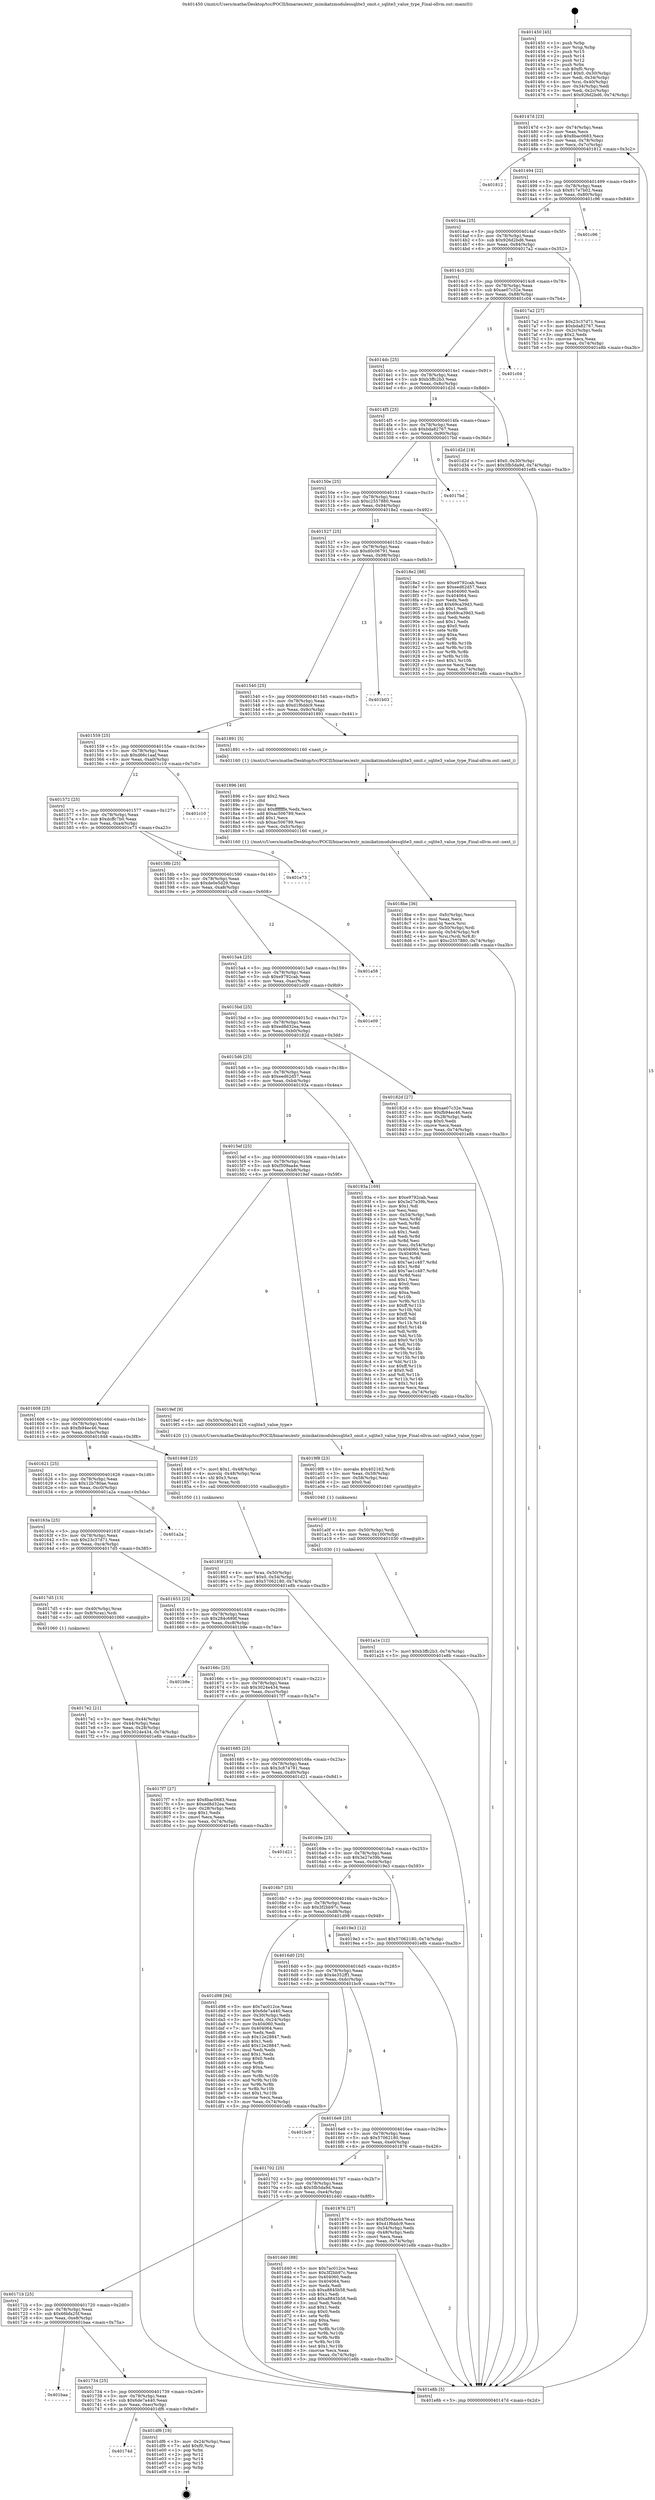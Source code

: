 digraph "0x401450" {
  label = "0x401450 (/mnt/c/Users/mathe/Desktop/tcc/POCII/binaries/extr_mimikatzmodulessqlite3_omit.c_sqlite3_value_type_Final-ollvm.out::main(0))"
  labelloc = "t"
  node[shape=record]

  Entry [label="",width=0.3,height=0.3,shape=circle,fillcolor=black,style=filled]
  "0x40147d" [label="{
     0x40147d [23]\l
     | [instrs]\l
     &nbsp;&nbsp;0x40147d \<+3\>: mov -0x74(%rbp),%eax\l
     &nbsp;&nbsp;0x401480 \<+2\>: mov %eax,%ecx\l
     &nbsp;&nbsp;0x401482 \<+6\>: sub $0x8bac0683,%ecx\l
     &nbsp;&nbsp;0x401488 \<+3\>: mov %eax,-0x78(%rbp)\l
     &nbsp;&nbsp;0x40148b \<+3\>: mov %ecx,-0x7c(%rbp)\l
     &nbsp;&nbsp;0x40148e \<+6\>: je 0000000000401812 \<main+0x3c2\>\l
  }"]
  "0x401812" [label="{
     0x401812\l
  }", style=dashed]
  "0x401494" [label="{
     0x401494 [22]\l
     | [instrs]\l
     &nbsp;&nbsp;0x401494 \<+5\>: jmp 0000000000401499 \<main+0x49\>\l
     &nbsp;&nbsp;0x401499 \<+3\>: mov -0x78(%rbp),%eax\l
     &nbsp;&nbsp;0x40149c \<+5\>: sub $0x917e7b02,%eax\l
     &nbsp;&nbsp;0x4014a1 \<+3\>: mov %eax,-0x80(%rbp)\l
     &nbsp;&nbsp;0x4014a4 \<+6\>: je 0000000000401c96 \<main+0x846\>\l
  }"]
  Exit [label="",width=0.3,height=0.3,shape=circle,fillcolor=black,style=filled,peripheries=2]
  "0x401c96" [label="{
     0x401c96\l
  }", style=dashed]
  "0x4014aa" [label="{
     0x4014aa [25]\l
     | [instrs]\l
     &nbsp;&nbsp;0x4014aa \<+5\>: jmp 00000000004014af \<main+0x5f\>\l
     &nbsp;&nbsp;0x4014af \<+3\>: mov -0x78(%rbp),%eax\l
     &nbsp;&nbsp;0x4014b2 \<+5\>: sub $0x926d2bd6,%eax\l
     &nbsp;&nbsp;0x4014b7 \<+6\>: mov %eax,-0x84(%rbp)\l
     &nbsp;&nbsp;0x4014bd \<+6\>: je 00000000004017a2 \<main+0x352\>\l
  }"]
  "0x40174d" [label="{
     0x40174d\l
  }", style=dashed]
  "0x4017a2" [label="{
     0x4017a2 [27]\l
     | [instrs]\l
     &nbsp;&nbsp;0x4017a2 \<+5\>: mov $0x23c37d71,%eax\l
     &nbsp;&nbsp;0x4017a7 \<+5\>: mov $0xbda82767,%ecx\l
     &nbsp;&nbsp;0x4017ac \<+3\>: mov -0x2c(%rbp),%edx\l
     &nbsp;&nbsp;0x4017af \<+3\>: cmp $0x2,%edx\l
     &nbsp;&nbsp;0x4017b2 \<+3\>: cmovne %ecx,%eax\l
     &nbsp;&nbsp;0x4017b5 \<+3\>: mov %eax,-0x74(%rbp)\l
     &nbsp;&nbsp;0x4017b8 \<+5\>: jmp 0000000000401e8b \<main+0xa3b\>\l
  }"]
  "0x4014c3" [label="{
     0x4014c3 [25]\l
     | [instrs]\l
     &nbsp;&nbsp;0x4014c3 \<+5\>: jmp 00000000004014c8 \<main+0x78\>\l
     &nbsp;&nbsp;0x4014c8 \<+3\>: mov -0x78(%rbp),%eax\l
     &nbsp;&nbsp;0x4014cb \<+5\>: sub $0xae07c32e,%eax\l
     &nbsp;&nbsp;0x4014d0 \<+6\>: mov %eax,-0x88(%rbp)\l
     &nbsp;&nbsp;0x4014d6 \<+6\>: je 0000000000401c04 \<main+0x7b4\>\l
  }"]
  "0x401e8b" [label="{
     0x401e8b [5]\l
     | [instrs]\l
     &nbsp;&nbsp;0x401e8b \<+5\>: jmp 000000000040147d \<main+0x2d\>\l
  }"]
  "0x401450" [label="{
     0x401450 [45]\l
     | [instrs]\l
     &nbsp;&nbsp;0x401450 \<+1\>: push %rbp\l
     &nbsp;&nbsp;0x401451 \<+3\>: mov %rsp,%rbp\l
     &nbsp;&nbsp;0x401454 \<+2\>: push %r15\l
     &nbsp;&nbsp;0x401456 \<+2\>: push %r14\l
     &nbsp;&nbsp;0x401458 \<+2\>: push %r12\l
     &nbsp;&nbsp;0x40145a \<+1\>: push %rbx\l
     &nbsp;&nbsp;0x40145b \<+7\>: sub $0xf0,%rsp\l
     &nbsp;&nbsp;0x401462 \<+7\>: movl $0x0,-0x30(%rbp)\l
     &nbsp;&nbsp;0x401469 \<+3\>: mov %edi,-0x34(%rbp)\l
     &nbsp;&nbsp;0x40146c \<+4\>: mov %rsi,-0x40(%rbp)\l
     &nbsp;&nbsp;0x401470 \<+3\>: mov -0x34(%rbp),%edi\l
     &nbsp;&nbsp;0x401473 \<+3\>: mov %edi,-0x2c(%rbp)\l
     &nbsp;&nbsp;0x401476 \<+7\>: movl $0x926d2bd6,-0x74(%rbp)\l
  }"]
  "0x401df6" [label="{
     0x401df6 [19]\l
     | [instrs]\l
     &nbsp;&nbsp;0x401df6 \<+3\>: mov -0x24(%rbp),%eax\l
     &nbsp;&nbsp;0x401df9 \<+7\>: add $0xf0,%rsp\l
     &nbsp;&nbsp;0x401e00 \<+1\>: pop %rbx\l
     &nbsp;&nbsp;0x401e01 \<+2\>: pop %r12\l
     &nbsp;&nbsp;0x401e03 \<+2\>: pop %r14\l
     &nbsp;&nbsp;0x401e05 \<+2\>: pop %r15\l
     &nbsp;&nbsp;0x401e07 \<+1\>: pop %rbp\l
     &nbsp;&nbsp;0x401e08 \<+1\>: ret\l
  }"]
  "0x401c04" [label="{
     0x401c04\l
  }", style=dashed]
  "0x4014dc" [label="{
     0x4014dc [25]\l
     | [instrs]\l
     &nbsp;&nbsp;0x4014dc \<+5\>: jmp 00000000004014e1 \<main+0x91\>\l
     &nbsp;&nbsp;0x4014e1 \<+3\>: mov -0x78(%rbp),%eax\l
     &nbsp;&nbsp;0x4014e4 \<+5\>: sub $0xb3ffc2b3,%eax\l
     &nbsp;&nbsp;0x4014e9 \<+6\>: mov %eax,-0x8c(%rbp)\l
     &nbsp;&nbsp;0x4014ef \<+6\>: je 0000000000401d2d \<main+0x8dd\>\l
  }"]
  "0x401734" [label="{
     0x401734 [25]\l
     | [instrs]\l
     &nbsp;&nbsp;0x401734 \<+5\>: jmp 0000000000401739 \<main+0x2e9\>\l
     &nbsp;&nbsp;0x401739 \<+3\>: mov -0x78(%rbp),%eax\l
     &nbsp;&nbsp;0x40173c \<+5\>: sub $0x6de7a440,%eax\l
     &nbsp;&nbsp;0x401741 \<+6\>: mov %eax,-0xec(%rbp)\l
     &nbsp;&nbsp;0x401747 \<+6\>: je 0000000000401df6 \<main+0x9a6\>\l
  }"]
  "0x401d2d" [label="{
     0x401d2d [19]\l
     | [instrs]\l
     &nbsp;&nbsp;0x401d2d \<+7\>: movl $0x0,-0x30(%rbp)\l
     &nbsp;&nbsp;0x401d34 \<+7\>: movl $0x5fb5da9d,-0x74(%rbp)\l
     &nbsp;&nbsp;0x401d3b \<+5\>: jmp 0000000000401e8b \<main+0xa3b\>\l
  }"]
  "0x4014f5" [label="{
     0x4014f5 [25]\l
     | [instrs]\l
     &nbsp;&nbsp;0x4014f5 \<+5\>: jmp 00000000004014fa \<main+0xaa\>\l
     &nbsp;&nbsp;0x4014fa \<+3\>: mov -0x78(%rbp),%eax\l
     &nbsp;&nbsp;0x4014fd \<+5\>: sub $0xbda82767,%eax\l
     &nbsp;&nbsp;0x401502 \<+6\>: mov %eax,-0x90(%rbp)\l
     &nbsp;&nbsp;0x401508 \<+6\>: je 00000000004017bd \<main+0x36d\>\l
  }"]
  "0x401baa" [label="{
     0x401baa\l
  }", style=dashed]
  "0x4017bd" [label="{
     0x4017bd\l
  }", style=dashed]
  "0x40150e" [label="{
     0x40150e [25]\l
     | [instrs]\l
     &nbsp;&nbsp;0x40150e \<+5\>: jmp 0000000000401513 \<main+0xc3\>\l
     &nbsp;&nbsp;0x401513 \<+3\>: mov -0x78(%rbp),%eax\l
     &nbsp;&nbsp;0x401516 \<+5\>: sub $0xc2557880,%eax\l
     &nbsp;&nbsp;0x40151b \<+6\>: mov %eax,-0x94(%rbp)\l
     &nbsp;&nbsp;0x401521 \<+6\>: je 00000000004018e2 \<main+0x492\>\l
  }"]
  "0x40171b" [label="{
     0x40171b [25]\l
     | [instrs]\l
     &nbsp;&nbsp;0x40171b \<+5\>: jmp 0000000000401720 \<main+0x2d0\>\l
     &nbsp;&nbsp;0x401720 \<+3\>: mov -0x78(%rbp),%eax\l
     &nbsp;&nbsp;0x401723 \<+5\>: sub $0x66bfa25f,%eax\l
     &nbsp;&nbsp;0x401728 \<+6\>: mov %eax,-0xe8(%rbp)\l
     &nbsp;&nbsp;0x40172e \<+6\>: je 0000000000401baa \<main+0x75a\>\l
  }"]
  "0x4018e2" [label="{
     0x4018e2 [88]\l
     | [instrs]\l
     &nbsp;&nbsp;0x4018e2 \<+5\>: mov $0xe9792cab,%eax\l
     &nbsp;&nbsp;0x4018e7 \<+5\>: mov $0xeed62d57,%ecx\l
     &nbsp;&nbsp;0x4018ec \<+7\>: mov 0x404060,%edx\l
     &nbsp;&nbsp;0x4018f3 \<+7\>: mov 0x404064,%esi\l
     &nbsp;&nbsp;0x4018fa \<+2\>: mov %edx,%edi\l
     &nbsp;&nbsp;0x4018fc \<+6\>: add $0x69ca39d3,%edi\l
     &nbsp;&nbsp;0x401902 \<+3\>: sub $0x1,%edi\l
     &nbsp;&nbsp;0x401905 \<+6\>: sub $0x69ca39d3,%edi\l
     &nbsp;&nbsp;0x40190b \<+3\>: imul %edi,%edx\l
     &nbsp;&nbsp;0x40190e \<+3\>: and $0x1,%edx\l
     &nbsp;&nbsp;0x401911 \<+3\>: cmp $0x0,%edx\l
     &nbsp;&nbsp;0x401914 \<+4\>: sete %r8b\l
     &nbsp;&nbsp;0x401918 \<+3\>: cmp $0xa,%esi\l
     &nbsp;&nbsp;0x40191b \<+4\>: setl %r9b\l
     &nbsp;&nbsp;0x40191f \<+3\>: mov %r8b,%r10b\l
     &nbsp;&nbsp;0x401922 \<+3\>: and %r9b,%r10b\l
     &nbsp;&nbsp;0x401925 \<+3\>: xor %r9b,%r8b\l
     &nbsp;&nbsp;0x401928 \<+3\>: or %r8b,%r10b\l
     &nbsp;&nbsp;0x40192b \<+4\>: test $0x1,%r10b\l
     &nbsp;&nbsp;0x40192f \<+3\>: cmovne %ecx,%eax\l
     &nbsp;&nbsp;0x401932 \<+3\>: mov %eax,-0x74(%rbp)\l
     &nbsp;&nbsp;0x401935 \<+5\>: jmp 0000000000401e8b \<main+0xa3b\>\l
  }"]
  "0x401527" [label="{
     0x401527 [25]\l
     | [instrs]\l
     &nbsp;&nbsp;0x401527 \<+5\>: jmp 000000000040152c \<main+0xdc\>\l
     &nbsp;&nbsp;0x40152c \<+3\>: mov -0x78(%rbp),%eax\l
     &nbsp;&nbsp;0x40152f \<+5\>: sub $0xd0c06791,%eax\l
     &nbsp;&nbsp;0x401534 \<+6\>: mov %eax,-0x98(%rbp)\l
     &nbsp;&nbsp;0x40153a \<+6\>: je 0000000000401b03 \<main+0x6b3\>\l
  }"]
  "0x401d40" [label="{
     0x401d40 [88]\l
     | [instrs]\l
     &nbsp;&nbsp;0x401d40 \<+5\>: mov $0x7ac012ce,%eax\l
     &nbsp;&nbsp;0x401d45 \<+5\>: mov $0x3f2bb97c,%ecx\l
     &nbsp;&nbsp;0x401d4a \<+7\>: mov 0x404060,%edx\l
     &nbsp;&nbsp;0x401d51 \<+7\>: mov 0x404064,%esi\l
     &nbsp;&nbsp;0x401d58 \<+2\>: mov %edx,%edi\l
     &nbsp;&nbsp;0x401d5a \<+6\>: sub $0xa8845b58,%edi\l
     &nbsp;&nbsp;0x401d60 \<+3\>: sub $0x1,%edi\l
     &nbsp;&nbsp;0x401d63 \<+6\>: add $0xa8845b58,%edi\l
     &nbsp;&nbsp;0x401d69 \<+3\>: imul %edi,%edx\l
     &nbsp;&nbsp;0x401d6c \<+3\>: and $0x1,%edx\l
     &nbsp;&nbsp;0x401d6f \<+3\>: cmp $0x0,%edx\l
     &nbsp;&nbsp;0x401d72 \<+4\>: sete %r8b\l
     &nbsp;&nbsp;0x401d76 \<+3\>: cmp $0xa,%esi\l
     &nbsp;&nbsp;0x401d79 \<+4\>: setl %r9b\l
     &nbsp;&nbsp;0x401d7d \<+3\>: mov %r8b,%r10b\l
     &nbsp;&nbsp;0x401d80 \<+3\>: and %r9b,%r10b\l
     &nbsp;&nbsp;0x401d83 \<+3\>: xor %r9b,%r8b\l
     &nbsp;&nbsp;0x401d86 \<+3\>: or %r8b,%r10b\l
     &nbsp;&nbsp;0x401d89 \<+4\>: test $0x1,%r10b\l
     &nbsp;&nbsp;0x401d8d \<+3\>: cmovne %ecx,%eax\l
     &nbsp;&nbsp;0x401d90 \<+3\>: mov %eax,-0x74(%rbp)\l
     &nbsp;&nbsp;0x401d93 \<+5\>: jmp 0000000000401e8b \<main+0xa3b\>\l
  }"]
  "0x401b03" [label="{
     0x401b03\l
  }", style=dashed]
  "0x401540" [label="{
     0x401540 [25]\l
     | [instrs]\l
     &nbsp;&nbsp;0x401540 \<+5\>: jmp 0000000000401545 \<main+0xf5\>\l
     &nbsp;&nbsp;0x401545 \<+3\>: mov -0x78(%rbp),%eax\l
     &nbsp;&nbsp;0x401548 \<+5\>: sub $0xd1f6ddc9,%eax\l
     &nbsp;&nbsp;0x40154d \<+6\>: mov %eax,-0x9c(%rbp)\l
     &nbsp;&nbsp;0x401553 \<+6\>: je 0000000000401891 \<main+0x441\>\l
  }"]
  "0x401a1e" [label="{
     0x401a1e [12]\l
     | [instrs]\l
     &nbsp;&nbsp;0x401a1e \<+7\>: movl $0xb3ffc2b3,-0x74(%rbp)\l
     &nbsp;&nbsp;0x401a25 \<+5\>: jmp 0000000000401e8b \<main+0xa3b\>\l
  }"]
  "0x401891" [label="{
     0x401891 [5]\l
     | [instrs]\l
     &nbsp;&nbsp;0x401891 \<+5\>: call 0000000000401160 \<next_i\>\l
     | [calls]\l
     &nbsp;&nbsp;0x401160 \{1\} (/mnt/c/Users/mathe/Desktop/tcc/POCII/binaries/extr_mimikatzmodulessqlite3_omit.c_sqlite3_value_type_Final-ollvm.out::next_i)\l
  }"]
  "0x401559" [label="{
     0x401559 [25]\l
     | [instrs]\l
     &nbsp;&nbsp;0x401559 \<+5\>: jmp 000000000040155e \<main+0x10e\>\l
     &nbsp;&nbsp;0x40155e \<+3\>: mov -0x78(%rbp),%eax\l
     &nbsp;&nbsp;0x401561 \<+5\>: sub $0xd66c1aaf,%eax\l
     &nbsp;&nbsp;0x401566 \<+6\>: mov %eax,-0xa0(%rbp)\l
     &nbsp;&nbsp;0x40156c \<+6\>: je 0000000000401c10 \<main+0x7c0\>\l
  }"]
  "0x401a0f" [label="{
     0x401a0f [15]\l
     | [instrs]\l
     &nbsp;&nbsp;0x401a0f \<+4\>: mov -0x50(%rbp),%rdi\l
     &nbsp;&nbsp;0x401a13 \<+6\>: mov %eax,-0x100(%rbp)\l
     &nbsp;&nbsp;0x401a19 \<+5\>: call 0000000000401030 \<free@plt\>\l
     | [calls]\l
     &nbsp;&nbsp;0x401030 \{1\} (unknown)\l
  }"]
  "0x401c10" [label="{
     0x401c10\l
  }", style=dashed]
  "0x401572" [label="{
     0x401572 [25]\l
     | [instrs]\l
     &nbsp;&nbsp;0x401572 \<+5\>: jmp 0000000000401577 \<main+0x127\>\l
     &nbsp;&nbsp;0x401577 \<+3\>: mov -0x78(%rbp),%eax\l
     &nbsp;&nbsp;0x40157a \<+5\>: sub $0xdcffc7b0,%eax\l
     &nbsp;&nbsp;0x40157f \<+6\>: mov %eax,-0xa4(%rbp)\l
     &nbsp;&nbsp;0x401585 \<+6\>: je 0000000000401e73 \<main+0xa23\>\l
  }"]
  "0x4019f8" [label="{
     0x4019f8 [23]\l
     | [instrs]\l
     &nbsp;&nbsp;0x4019f8 \<+10\>: movabs $0x402162,%rdi\l
     &nbsp;&nbsp;0x401a02 \<+3\>: mov %eax,-0x58(%rbp)\l
     &nbsp;&nbsp;0x401a05 \<+3\>: mov -0x58(%rbp),%esi\l
     &nbsp;&nbsp;0x401a08 \<+2\>: mov $0x0,%al\l
     &nbsp;&nbsp;0x401a0a \<+5\>: call 0000000000401040 \<printf@plt\>\l
     | [calls]\l
     &nbsp;&nbsp;0x401040 \{1\} (unknown)\l
  }"]
  "0x401e73" [label="{
     0x401e73\l
  }", style=dashed]
  "0x40158b" [label="{
     0x40158b [25]\l
     | [instrs]\l
     &nbsp;&nbsp;0x40158b \<+5\>: jmp 0000000000401590 \<main+0x140\>\l
     &nbsp;&nbsp;0x401590 \<+3\>: mov -0x78(%rbp),%eax\l
     &nbsp;&nbsp;0x401593 \<+5\>: sub $0xde0e5d29,%eax\l
     &nbsp;&nbsp;0x401598 \<+6\>: mov %eax,-0xa8(%rbp)\l
     &nbsp;&nbsp;0x40159e \<+6\>: je 0000000000401a58 \<main+0x608\>\l
  }"]
  "0x4018be" [label="{
     0x4018be [36]\l
     | [instrs]\l
     &nbsp;&nbsp;0x4018be \<+6\>: mov -0xfc(%rbp),%ecx\l
     &nbsp;&nbsp;0x4018c4 \<+3\>: imul %eax,%ecx\l
     &nbsp;&nbsp;0x4018c7 \<+3\>: movslq %ecx,%rsi\l
     &nbsp;&nbsp;0x4018ca \<+4\>: mov -0x50(%rbp),%rdi\l
     &nbsp;&nbsp;0x4018ce \<+4\>: movslq -0x54(%rbp),%r8\l
     &nbsp;&nbsp;0x4018d2 \<+4\>: mov %rsi,(%rdi,%r8,8)\l
     &nbsp;&nbsp;0x4018d6 \<+7\>: movl $0xc2557880,-0x74(%rbp)\l
     &nbsp;&nbsp;0x4018dd \<+5\>: jmp 0000000000401e8b \<main+0xa3b\>\l
  }"]
  "0x401a58" [label="{
     0x401a58\l
  }", style=dashed]
  "0x4015a4" [label="{
     0x4015a4 [25]\l
     | [instrs]\l
     &nbsp;&nbsp;0x4015a4 \<+5\>: jmp 00000000004015a9 \<main+0x159\>\l
     &nbsp;&nbsp;0x4015a9 \<+3\>: mov -0x78(%rbp),%eax\l
     &nbsp;&nbsp;0x4015ac \<+5\>: sub $0xe9792cab,%eax\l
     &nbsp;&nbsp;0x4015b1 \<+6\>: mov %eax,-0xac(%rbp)\l
     &nbsp;&nbsp;0x4015b7 \<+6\>: je 0000000000401e09 \<main+0x9b9\>\l
  }"]
  "0x401896" [label="{
     0x401896 [40]\l
     | [instrs]\l
     &nbsp;&nbsp;0x401896 \<+5\>: mov $0x2,%ecx\l
     &nbsp;&nbsp;0x40189b \<+1\>: cltd\l
     &nbsp;&nbsp;0x40189c \<+2\>: idiv %ecx\l
     &nbsp;&nbsp;0x40189e \<+6\>: imul $0xfffffffe,%edx,%ecx\l
     &nbsp;&nbsp;0x4018a4 \<+6\>: add $0xac506789,%ecx\l
     &nbsp;&nbsp;0x4018aa \<+3\>: add $0x1,%ecx\l
     &nbsp;&nbsp;0x4018ad \<+6\>: sub $0xac506789,%ecx\l
     &nbsp;&nbsp;0x4018b3 \<+6\>: mov %ecx,-0xfc(%rbp)\l
     &nbsp;&nbsp;0x4018b9 \<+5\>: call 0000000000401160 \<next_i\>\l
     | [calls]\l
     &nbsp;&nbsp;0x401160 \{1\} (/mnt/c/Users/mathe/Desktop/tcc/POCII/binaries/extr_mimikatzmodulessqlite3_omit.c_sqlite3_value_type_Final-ollvm.out::next_i)\l
  }"]
  "0x401e09" [label="{
     0x401e09\l
  }", style=dashed]
  "0x4015bd" [label="{
     0x4015bd [25]\l
     | [instrs]\l
     &nbsp;&nbsp;0x4015bd \<+5\>: jmp 00000000004015c2 \<main+0x172\>\l
     &nbsp;&nbsp;0x4015c2 \<+3\>: mov -0x78(%rbp),%eax\l
     &nbsp;&nbsp;0x4015c5 \<+5\>: sub $0xed8d32ea,%eax\l
     &nbsp;&nbsp;0x4015ca \<+6\>: mov %eax,-0xb0(%rbp)\l
     &nbsp;&nbsp;0x4015d0 \<+6\>: je 000000000040182d \<main+0x3dd\>\l
  }"]
  "0x401702" [label="{
     0x401702 [25]\l
     | [instrs]\l
     &nbsp;&nbsp;0x401702 \<+5\>: jmp 0000000000401707 \<main+0x2b7\>\l
     &nbsp;&nbsp;0x401707 \<+3\>: mov -0x78(%rbp),%eax\l
     &nbsp;&nbsp;0x40170a \<+5\>: sub $0x5fb5da9d,%eax\l
     &nbsp;&nbsp;0x40170f \<+6\>: mov %eax,-0xe4(%rbp)\l
     &nbsp;&nbsp;0x401715 \<+6\>: je 0000000000401d40 \<main+0x8f0\>\l
  }"]
  "0x40182d" [label="{
     0x40182d [27]\l
     | [instrs]\l
     &nbsp;&nbsp;0x40182d \<+5\>: mov $0xae07c32e,%eax\l
     &nbsp;&nbsp;0x401832 \<+5\>: mov $0xfb94ec46,%ecx\l
     &nbsp;&nbsp;0x401837 \<+3\>: mov -0x28(%rbp),%edx\l
     &nbsp;&nbsp;0x40183a \<+3\>: cmp $0x0,%edx\l
     &nbsp;&nbsp;0x40183d \<+3\>: cmove %ecx,%eax\l
     &nbsp;&nbsp;0x401840 \<+3\>: mov %eax,-0x74(%rbp)\l
     &nbsp;&nbsp;0x401843 \<+5\>: jmp 0000000000401e8b \<main+0xa3b\>\l
  }"]
  "0x4015d6" [label="{
     0x4015d6 [25]\l
     | [instrs]\l
     &nbsp;&nbsp;0x4015d6 \<+5\>: jmp 00000000004015db \<main+0x18b\>\l
     &nbsp;&nbsp;0x4015db \<+3\>: mov -0x78(%rbp),%eax\l
     &nbsp;&nbsp;0x4015de \<+5\>: sub $0xeed62d57,%eax\l
     &nbsp;&nbsp;0x4015e3 \<+6\>: mov %eax,-0xb4(%rbp)\l
     &nbsp;&nbsp;0x4015e9 \<+6\>: je 000000000040193a \<main+0x4ea\>\l
  }"]
  "0x401876" [label="{
     0x401876 [27]\l
     | [instrs]\l
     &nbsp;&nbsp;0x401876 \<+5\>: mov $0xf509aa4e,%eax\l
     &nbsp;&nbsp;0x40187b \<+5\>: mov $0xd1f6ddc9,%ecx\l
     &nbsp;&nbsp;0x401880 \<+3\>: mov -0x54(%rbp),%edx\l
     &nbsp;&nbsp;0x401883 \<+3\>: cmp -0x48(%rbp),%edx\l
     &nbsp;&nbsp;0x401886 \<+3\>: cmovl %ecx,%eax\l
     &nbsp;&nbsp;0x401889 \<+3\>: mov %eax,-0x74(%rbp)\l
     &nbsp;&nbsp;0x40188c \<+5\>: jmp 0000000000401e8b \<main+0xa3b\>\l
  }"]
  "0x40193a" [label="{
     0x40193a [169]\l
     | [instrs]\l
     &nbsp;&nbsp;0x40193a \<+5\>: mov $0xe9792cab,%eax\l
     &nbsp;&nbsp;0x40193f \<+5\>: mov $0x3e27e39b,%ecx\l
     &nbsp;&nbsp;0x401944 \<+2\>: mov $0x1,%dl\l
     &nbsp;&nbsp;0x401946 \<+2\>: xor %esi,%esi\l
     &nbsp;&nbsp;0x401948 \<+3\>: mov -0x54(%rbp),%edi\l
     &nbsp;&nbsp;0x40194b \<+3\>: mov %esi,%r8d\l
     &nbsp;&nbsp;0x40194e \<+3\>: sub %edi,%r8d\l
     &nbsp;&nbsp;0x401951 \<+2\>: mov %esi,%edi\l
     &nbsp;&nbsp;0x401953 \<+3\>: sub $0x1,%edi\l
     &nbsp;&nbsp;0x401956 \<+3\>: add %edi,%r8d\l
     &nbsp;&nbsp;0x401959 \<+3\>: sub %r8d,%esi\l
     &nbsp;&nbsp;0x40195c \<+3\>: mov %esi,-0x54(%rbp)\l
     &nbsp;&nbsp;0x40195f \<+7\>: mov 0x404060,%esi\l
     &nbsp;&nbsp;0x401966 \<+7\>: mov 0x404064,%edi\l
     &nbsp;&nbsp;0x40196d \<+3\>: mov %esi,%r8d\l
     &nbsp;&nbsp;0x401970 \<+7\>: sub $0x7ae1c487,%r8d\l
     &nbsp;&nbsp;0x401977 \<+4\>: sub $0x1,%r8d\l
     &nbsp;&nbsp;0x40197b \<+7\>: add $0x7ae1c487,%r8d\l
     &nbsp;&nbsp;0x401982 \<+4\>: imul %r8d,%esi\l
     &nbsp;&nbsp;0x401986 \<+3\>: and $0x1,%esi\l
     &nbsp;&nbsp;0x401989 \<+3\>: cmp $0x0,%esi\l
     &nbsp;&nbsp;0x40198c \<+4\>: sete %r9b\l
     &nbsp;&nbsp;0x401990 \<+3\>: cmp $0xa,%edi\l
     &nbsp;&nbsp;0x401993 \<+4\>: setl %r10b\l
     &nbsp;&nbsp;0x401997 \<+3\>: mov %r9b,%r11b\l
     &nbsp;&nbsp;0x40199a \<+4\>: xor $0xff,%r11b\l
     &nbsp;&nbsp;0x40199e \<+3\>: mov %r10b,%bl\l
     &nbsp;&nbsp;0x4019a1 \<+3\>: xor $0xff,%bl\l
     &nbsp;&nbsp;0x4019a4 \<+3\>: xor $0x0,%dl\l
     &nbsp;&nbsp;0x4019a7 \<+3\>: mov %r11b,%r14b\l
     &nbsp;&nbsp;0x4019aa \<+4\>: and $0x0,%r14b\l
     &nbsp;&nbsp;0x4019ae \<+3\>: and %dl,%r9b\l
     &nbsp;&nbsp;0x4019b1 \<+3\>: mov %bl,%r15b\l
     &nbsp;&nbsp;0x4019b4 \<+4\>: and $0x0,%r15b\l
     &nbsp;&nbsp;0x4019b8 \<+3\>: and %dl,%r10b\l
     &nbsp;&nbsp;0x4019bb \<+3\>: or %r9b,%r14b\l
     &nbsp;&nbsp;0x4019be \<+3\>: or %r10b,%r15b\l
     &nbsp;&nbsp;0x4019c1 \<+3\>: xor %r15b,%r14b\l
     &nbsp;&nbsp;0x4019c4 \<+3\>: or %bl,%r11b\l
     &nbsp;&nbsp;0x4019c7 \<+4\>: xor $0xff,%r11b\l
     &nbsp;&nbsp;0x4019cb \<+3\>: or $0x0,%dl\l
     &nbsp;&nbsp;0x4019ce \<+3\>: and %dl,%r11b\l
     &nbsp;&nbsp;0x4019d1 \<+3\>: or %r11b,%r14b\l
     &nbsp;&nbsp;0x4019d4 \<+4\>: test $0x1,%r14b\l
     &nbsp;&nbsp;0x4019d8 \<+3\>: cmovne %ecx,%eax\l
     &nbsp;&nbsp;0x4019db \<+3\>: mov %eax,-0x74(%rbp)\l
     &nbsp;&nbsp;0x4019de \<+5\>: jmp 0000000000401e8b \<main+0xa3b\>\l
  }"]
  "0x4015ef" [label="{
     0x4015ef [25]\l
     | [instrs]\l
     &nbsp;&nbsp;0x4015ef \<+5\>: jmp 00000000004015f4 \<main+0x1a4\>\l
     &nbsp;&nbsp;0x4015f4 \<+3\>: mov -0x78(%rbp),%eax\l
     &nbsp;&nbsp;0x4015f7 \<+5\>: sub $0xf509aa4e,%eax\l
     &nbsp;&nbsp;0x4015fc \<+6\>: mov %eax,-0xb8(%rbp)\l
     &nbsp;&nbsp;0x401602 \<+6\>: je 00000000004019ef \<main+0x59f\>\l
  }"]
  "0x4016e9" [label="{
     0x4016e9 [25]\l
     | [instrs]\l
     &nbsp;&nbsp;0x4016e9 \<+5\>: jmp 00000000004016ee \<main+0x29e\>\l
     &nbsp;&nbsp;0x4016ee \<+3\>: mov -0x78(%rbp),%eax\l
     &nbsp;&nbsp;0x4016f1 \<+5\>: sub $0x57062180,%eax\l
     &nbsp;&nbsp;0x4016f6 \<+6\>: mov %eax,-0xe0(%rbp)\l
     &nbsp;&nbsp;0x4016fc \<+6\>: je 0000000000401876 \<main+0x426\>\l
  }"]
  "0x4019ef" [label="{
     0x4019ef [9]\l
     | [instrs]\l
     &nbsp;&nbsp;0x4019ef \<+4\>: mov -0x50(%rbp),%rdi\l
     &nbsp;&nbsp;0x4019f3 \<+5\>: call 0000000000401420 \<sqlite3_value_type\>\l
     | [calls]\l
     &nbsp;&nbsp;0x401420 \{1\} (/mnt/c/Users/mathe/Desktop/tcc/POCII/binaries/extr_mimikatzmodulessqlite3_omit.c_sqlite3_value_type_Final-ollvm.out::sqlite3_value_type)\l
  }"]
  "0x401608" [label="{
     0x401608 [25]\l
     | [instrs]\l
     &nbsp;&nbsp;0x401608 \<+5\>: jmp 000000000040160d \<main+0x1bd\>\l
     &nbsp;&nbsp;0x40160d \<+3\>: mov -0x78(%rbp),%eax\l
     &nbsp;&nbsp;0x401610 \<+5\>: sub $0xfb94ec46,%eax\l
     &nbsp;&nbsp;0x401615 \<+6\>: mov %eax,-0xbc(%rbp)\l
     &nbsp;&nbsp;0x40161b \<+6\>: je 0000000000401848 \<main+0x3f8\>\l
  }"]
  "0x401bc9" [label="{
     0x401bc9\l
  }", style=dashed]
  "0x401848" [label="{
     0x401848 [23]\l
     | [instrs]\l
     &nbsp;&nbsp;0x401848 \<+7\>: movl $0x1,-0x48(%rbp)\l
     &nbsp;&nbsp;0x40184f \<+4\>: movslq -0x48(%rbp),%rax\l
     &nbsp;&nbsp;0x401853 \<+4\>: shl $0x3,%rax\l
     &nbsp;&nbsp;0x401857 \<+3\>: mov %rax,%rdi\l
     &nbsp;&nbsp;0x40185a \<+5\>: call 0000000000401050 \<malloc@plt\>\l
     | [calls]\l
     &nbsp;&nbsp;0x401050 \{1\} (unknown)\l
  }"]
  "0x401621" [label="{
     0x401621 [25]\l
     | [instrs]\l
     &nbsp;&nbsp;0x401621 \<+5\>: jmp 0000000000401626 \<main+0x1d6\>\l
     &nbsp;&nbsp;0x401626 \<+3\>: mov -0x78(%rbp),%eax\l
     &nbsp;&nbsp;0x401629 \<+5\>: sub $0x12b780ae,%eax\l
     &nbsp;&nbsp;0x40162e \<+6\>: mov %eax,-0xc0(%rbp)\l
     &nbsp;&nbsp;0x401634 \<+6\>: je 0000000000401a2a \<main+0x5da\>\l
  }"]
  "0x4016d0" [label="{
     0x4016d0 [25]\l
     | [instrs]\l
     &nbsp;&nbsp;0x4016d0 \<+5\>: jmp 00000000004016d5 \<main+0x285\>\l
     &nbsp;&nbsp;0x4016d5 \<+3\>: mov -0x78(%rbp),%eax\l
     &nbsp;&nbsp;0x4016d8 \<+5\>: sub $0x4e352ff1,%eax\l
     &nbsp;&nbsp;0x4016dd \<+6\>: mov %eax,-0xdc(%rbp)\l
     &nbsp;&nbsp;0x4016e3 \<+6\>: je 0000000000401bc9 \<main+0x779\>\l
  }"]
  "0x401a2a" [label="{
     0x401a2a\l
  }", style=dashed]
  "0x40163a" [label="{
     0x40163a [25]\l
     | [instrs]\l
     &nbsp;&nbsp;0x40163a \<+5\>: jmp 000000000040163f \<main+0x1ef\>\l
     &nbsp;&nbsp;0x40163f \<+3\>: mov -0x78(%rbp),%eax\l
     &nbsp;&nbsp;0x401642 \<+5\>: sub $0x23c37d71,%eax\l
     &nbsp;&nbsp;0x401647 \<+6\>: mov %eax,-0xc4(%rbp)\l
     &nbsp;&nbsp;0x40164d \<+6\>: je 00000000004017d5 \<main+0x385\>\l
  }"]
  "0x401d98" [label="{
     0x401d98 [94]\l
     | [instrs]\l
     &nbsp;&nbsp;0x401d98 \<+5\>: mov $0x7ac012ce,%eax\l
     &nbsp;&nbsp;0x401d9d \<+5\>: mov $0x6de7a440,%ecx\l
     &nbsp;&nbsp;0x401da2 \<+3\>: mov -0x30(%rbp),%edx\l
     &nbsp;&nbsp;0x401da5 \<+3\>: mov %edx,-0x24(%rbp)\l
     &nbsp;&nbsp;0x401da8 \<+7\>: mov 0x404060,%edx\l
     &nbsp;&nbsp;0x401daf \<+7\>: mov 0x404064,%esi\l
     &nbsp;&nbsp;0x401db6 \<+2\>: mov %edx,%edi\l
     &nbsp;&nbsp;0x401db8 \<+6\>: sub $0x12e28847,%edi\l
     &nbsp;&nbsp;0x401dbe \<+3\>: sub $0x1,%edi\l
     &nbsp;&nbsp;0x401dc1 \<+6\>: add $0x12e28847,%edi\l
     &nbsp;&nbsp;0x401dc7 \<+3\>: imul %edi,%edx\l
     &nbsp;&nbsp;0x401dca \<+3\>: and $0x1,%edx\l
     &nbsp;&nbsp;0x401dcd \<+3\>: cmp $0x0,%edx\l
     &nbsp;&nbsp;0x401dd0 \<+4\>: sete %r8b\l
     &nbsp;&nbsp;0x401dd4 \<+3\>: cmp $0xa,%esi\l
     &nbsp;&nbsp;0x401dd7 \<+4\>: setl %r9b\l
     &nbsp;&nbsp;0x401ddb \<+3\>: mov %r8b,%r10b\l
     &nbsp;&nbsp;0x401dde \<+3\>: and %r9b,%r10b\l
     &nbsp;&nbsp;0x401de1 \<+3\>: xor %r9b,%r8b\l
     &nbsp;&nbsp;0x401de4 \<+3\>: or %r8b,%r10b\l
     &nbsp;&nbsp;0x401de7 \<+4\>: test $0x1,%r10b\l
     &nbsp;&nbsp;0x401deb \<+3\>: cmovne %ecx,%eax\l
     &nbsp;&nbsp;0x401dee \<+3\>: mov %eax,-0x74(%rbp)\l
     &nbsp;&nbsp;0x401df1 \<+5\>: jmp 0000000000401e8b \<main+0xa3b\>\l
  }"]
  "0x4017d5" [label="{
     0x4017d5 [13]\l
     | [instrs]\l
     &nbsp;&nbsp;0x4017d5 \<+4\>: mov -0x40(%rbp),%rax\l
     &nbsp;&nbsp;0x4017d9 \<+4\>: mov 0x8(%rax),%rdi\l
     &nbsp;&nbsp;0x4017dd \<+5\>: call 0000000000401060 \<atoi@plt\>\l
     | [calls]\l
     &nbsp;&nbsp;0x401060 \{1\} (unknown)\l
  }"]
  "0x401653" [label="{
     0x401653 [25]\l
     | [instrs]\l
     &nbsp;&nbsp;0x401653 \<+5\>: jmp 0000000000401658 \<main+0x208\>\l
     &nbsp;&nbsp;0x401658 \<+3\>: mov -0x78(%rbp),%eax\l
     &nbsp;&nbsp;0x40165b \<+5\>: sub $0x284c689f,%eax\l
     &nbsp;&nbsp;0x401660 \<+6\>: mov %eax,-0xc8(%rbp)\l
     &nbsp;&nbsp;0x401666 \<+6\>: je 0000000000401b9e \<main+0x74e\>\l
  }"]
  "0x4017e2" [label="{
     0x4017e2 [21]\l
     | [instrs]\l
     &nbsp;&nbsp;0x4017e2 \<+3\>: mov %eax,-0x44(%rbp)\l
     &nbsp;&nbsp;0x4017e5 \<+3\>: mov -0x44(%rbp),%eax\l
     &nbsp;&nbsp;0x4017e8 \<+3\>: mov %eax,-0x28(%rbp)\l
     &nbsp;&nbsp;0x4017eb \<+7\>: movl $0x3024e434,-0x74(%rbp)\l
     &nbsp;&nbsp;0x4017f2 \<+5\>: jmp 0000000000401e8b \<main+0xa3b\>\l
  }"]
  "0x4016b7" [label="{
     0x4016b7 [25]\l
     | [instrs]\l
     &nbsp;&nbsp;0x4016b7 \<+5\>: jmp 00000000004016bc \<main+0x26c\>\l
     &nbsp;&nbsp;0x4016bc \<+3\>: mov -0x78(%rbp),%eax\l
     &nbsp;&nbsp;0x4016bf \<+5\>: sub $0x3f2bb97c,%eax\l
     &nbsp;&nbsp;0x4016c4 \<+6\>: mov %eax,-0xd8(%rbp)\l
     &nbsp;&nbsp;0x4016ca \<+6\>: je 0000000000401d98 \<main+0x948\>\l
  }"]
  "0x401b9e" [label="{
     0x401b9e\l
  }", style=dashed]
  "0x40166c" [label="{
     0x40166c [25]\l
     | [instrs]\l
     &nbsp;&nbsp;0x40166c \<+5\>: jmp 0000000000401671 \<main+0x221\>\l
     &nbsp;&nbsp;0x401671 \<+3\>: mov -0x78(%rbp),%eax\l
     &nbsp;&nbsp;0x401674 \<+5\>: sub $0x3024e434,%eax\l
     &nbsp;&nbsp;0x401679 \<+6\>: mov %eax,-0xcc(%rbp)\l
     &nbsp;&nbsp;0x40167f \<+6\>: je 00000000004017f7 \<main+0x3a7\>\l
  }"]
  "0x4019e3" [label="{
     0x4019e3 [12]\l
     | [instrs]\l
     &nbsp;&nbsp;0x4019e3 \<+7\>: movl $0x57062180,-0x74(%rbp)\l
     &nbsp;&nbsp;0x4019ea \<+5\>: jmp 0000000000401e8b \<main+0xa3b\>\l
  }"]
  "0x4017f7" [label="{
     0x4017f7 [27]\l
     | [instrs]\l
     &nbsp;&nbsp;0x4017f7 \<+5\>: mov $0x8bac0683,%eax\l
     &nbsp;&nbsp;0x4017fc \<+5\>: mov $0xed8d32ea,%ecx\l
     &nbsp;&nbsp;0x401801 \<+3\>: mov -0x28(%rbp),%edx\l
     &nbsp;&nbsp;0x401804 \<+3\>: cmp $0x1,%edx\l
     &nbsp;&nbsp;0x401807 \<+3\>: cmovl %ecx,%eax\l
     &nbsp;&nbsp;0x40180a \<+3\>: mov %eax,-0x74(%rbp)\l
     &nbsp;&nbsp;0x40180d \<+5\>: jmp 0000000000401e8b \<main+0xa3b\>\l
  }"]
  "0x401685" [label="{
     0x401685 [25]\l
     | [instrs]\l
     &nbsp;&nbsp;0x401685 \<+5\>: jmp 000000000040168a \<main+0x23a\>\l
     &nbsp;&nbsp;0x40168a \<+3\>: mov -0x78(%rbp),%eax\l
     &nbsp;&nbsp;0x40168d \<+5\>: sub $0x3c874781,%eax\l
     &nbsp;&nbsp;0x401692 \<+6\>: mov %eax,-0xd0(%rbp)\l
     &nbsp;&nbsp;0x401698 \<+6\>: je 0000000000401d21 \<main+0x8d1\>\l
  }"]
  "0x40185f" [label="{
     0x40185f [23]\l
     | [instrs]\l
     &nbsp;&nbsp;0x40185f \<+4\>: mov %rax,-0x50(%rbp)\l
     &nbsp;&nbsp;0x401863 \<+7\>: movl $0x0,-0x54(%rbp)\l
     &nbsp;&nbsp;0x40186a \<+7\>: movl $0x57062180,-0x74(%rbp)\l
     &nbsp;&nbsp;0x401871 \<+5\>: jmp 0000000000401e8b \<main+0xa3b\>\l
  }"]
  "0x40169e" [label="{
     0x40169e [25]\l
     | [instrs]\l
     &nbsp;&nbsp;0x40169e \<+5\>: jmp 00000000004016a3 \<main+0x253\>\l
     &nbsp;&nbsp;0x4016a3 \<+3\>: mov -0x78(%rbp),%eax\l
     &nbsp;&nbsp;0x4016a6 \<+5\>: sub $0x3e27e39b,%eax\l
     &nbsp;&nbsp;0x4016ab \<+6\>: mov %eax,-0xd4(%rbp)\l
     &nbsp;&nbsp;0x4016b1 \<+6\>: je 00000000004019e3 \<main+0x593\>\l
  }"]
  "0x401d21" [label="{
     0x401d21\l
  }", style=dashed]
  Entry -> "0x401450" [label=" 1"]
  "0x40147d" -> "0x401812" [label=" 0"]
  "0x40147d" -> "0x401494" [label=" 16"]
  "0x401df6" -> Exit [label=" 1"]
  "0x401494" -> "0x401c96" [label=" 0"]
  "0x401494" -> "0x4014aa" [label=" 16"]
  "0x401734" -> "0x40174d" [label=" 0"]
  "0x4014aa" -> "0x4017a2" [label=" 1"]
  "0x4014aa" -> "0x4014c3" [label=" 15"]
  "0x4017a2" -> "0x401e8b" [label=" 1"]
  "0x401450" -> "0x40147d" [label=" 1"]
  "0x401e8b" -> "0x40147d" [label=" 15"]
  "0x401734" -> "0x401df6" [label=" 1"]
  "0x4014c3" -> "0x401c04" [label=" 0"]
  "0x4014c3" -> "0x4014dc" [label=" 15"]
  "0x40171b" -> "0x401734" [label=" 1"]
  "0x4014dc" -> "0x401d2d" [label=" 1"]
  "0x4014dc" -> "0x4014f5" [label=" 14"]
  "0x40171b" -> "0x401baa" [label=" 0"]
  "0x4014f5" -> "0x4017bd" [label=" 0"]
  "0x4014f5" -> "0x40150e" [label=" 14"]
  "0x401d98" -> "0x401e8b" [label=" 1"]
  "0x40150e" -> "0x4018e2" [label=" 1"]
  "0x40150e" -> "0x401527" [label=" 13"]
  "0x401d40" -> "0x401e8b" [label=" 1"]
  "0x401527" -> "0x401b03" [label=" 0"]
  "0x401527" -> "0x401540" [label=" 13"]
  "0x401702" -> "0x40171b" [label=" 1"]
  "0x401540" -> "0x401891" [label=" 1"]
  "0x401540" -> "0x401559" [label=" 12"]
  "0x401702" -> "0x401d40" [label=" 1"]
  "0x401559" -> "0x401c10" [label=" 0"]
  "0x401559" -> "0x401572" [label=" 12"]
  "0x401d2d" -> "0x401e8b" [label=" 1"]
  "0x401572" -> "0x401e73" [label=" 0"]
  "0x401572" -> "0x40158b" [label=" 12"]
  "0x401a1e" -> "0x401e8b" [label=" 1"]
  "0x40158b" -> "0x401a58" [label=" 0"]
  "0x40158b" -> "0x4015a4" [label=" 12"]
  "0x401a0f" -> "0x401a1e" [label=" 1"]
  "0x4015a4" -> "0x401e09" [label=" 0"]
  "0x4015a4" -> "0x4015bd" [label=" 12"]
  "0x4019f8" -> "0x401a0f" [label=" 1"]
  "0x4015bd" -> "0x40182d" [label=" 1"]
  "0x4015bd" -> "0x4015d6" [label=" 11"]
  "0x4019ef" -> "0x4019f8" [label=" 1"]
  "0x4015d6" -> "0x40193a" [label=" 1"]
  "0x4015d6" -> "0x4015ef" [label=" 10"]
  "0x4019e3" -> "0x401e8b" [label=" 1"]
  "0x4015ef" -> "0x4019ef" [label=" 1"]
  "0x4015ef" -> "0x401608" [label=" 9"]
  "0x4018e2" -> "0x401e8b" [label=" 1"]
  "0x401608" -> "0x401848" [label=" 1"]
  "0x401608" -> "0x401621" [label=" 8"]
  "0x4018be" -> "0x401e8b" [label=" 1"]
  "0x401621" -> "0x401a2a" [label=" 0"]
  "0x401621" -> "0x40163a" [label=" 8"]
  "0x401891" -> "0x401896" [label=" 1"]
  "0x40163a" -> "0x4017d5" [label=" 1"]
  "0x40163a" -> "0x401653" [label=" 7"]
  "0x4017d5" -> "0x4017e2" [label=" 1"]
  "0x4017e2" -> "0x401e8b" [label=" 1"]
  "0x401876" -> "0x401e8b" [label=" 2"]
  "0x401653" -> "0x401b9e" [label=" 0"]
  "0x401653" -> "0x40166c" [label=" 7"]
  "0x4016e9" -> "0x401876" [label=" 2"]
  "0x40166c" -> "0x4017f7" [label=" 1"]
  "0x40166c" -> "0x401685" [label=" 6"]
  "0x4017f7" -> "0x401e8b" [label=" 1"]
  "0x40182d" -> "0x401e8b" [label=" 1"]
  "0x401848" -> "0x40185f" [label=" 1"]
  "0x40185f" -> "0x401e8b" [label=" 1"]
  "0x40193a" -> "0x401e8b" [label=" 1"]
  "0x401685" -> "0x401d21" [label=" 0"]
  "0x401685" -> "0x40169e" [label=" 6"]
  "0x4016d0" -> "0x4016e9" [label=" 4"]
  "0x40169e" -> "0x4019e3" [label=" 1"]
  "0x40169e" -> "0x4016b7" [label=" 5"]
  "0x4016e9" -> "0x401702" [label=" 2"]
  "0x4016b7" -> "0x401d98" [label=" 1"]
  "0x4016b7" -> "0x4016d0" [label=" 4"]
  "0x401896" -> "0x4018be" [label=" 1"]
  "0x4016d0" -> "0x401bc9" [label=" 0"]
}
